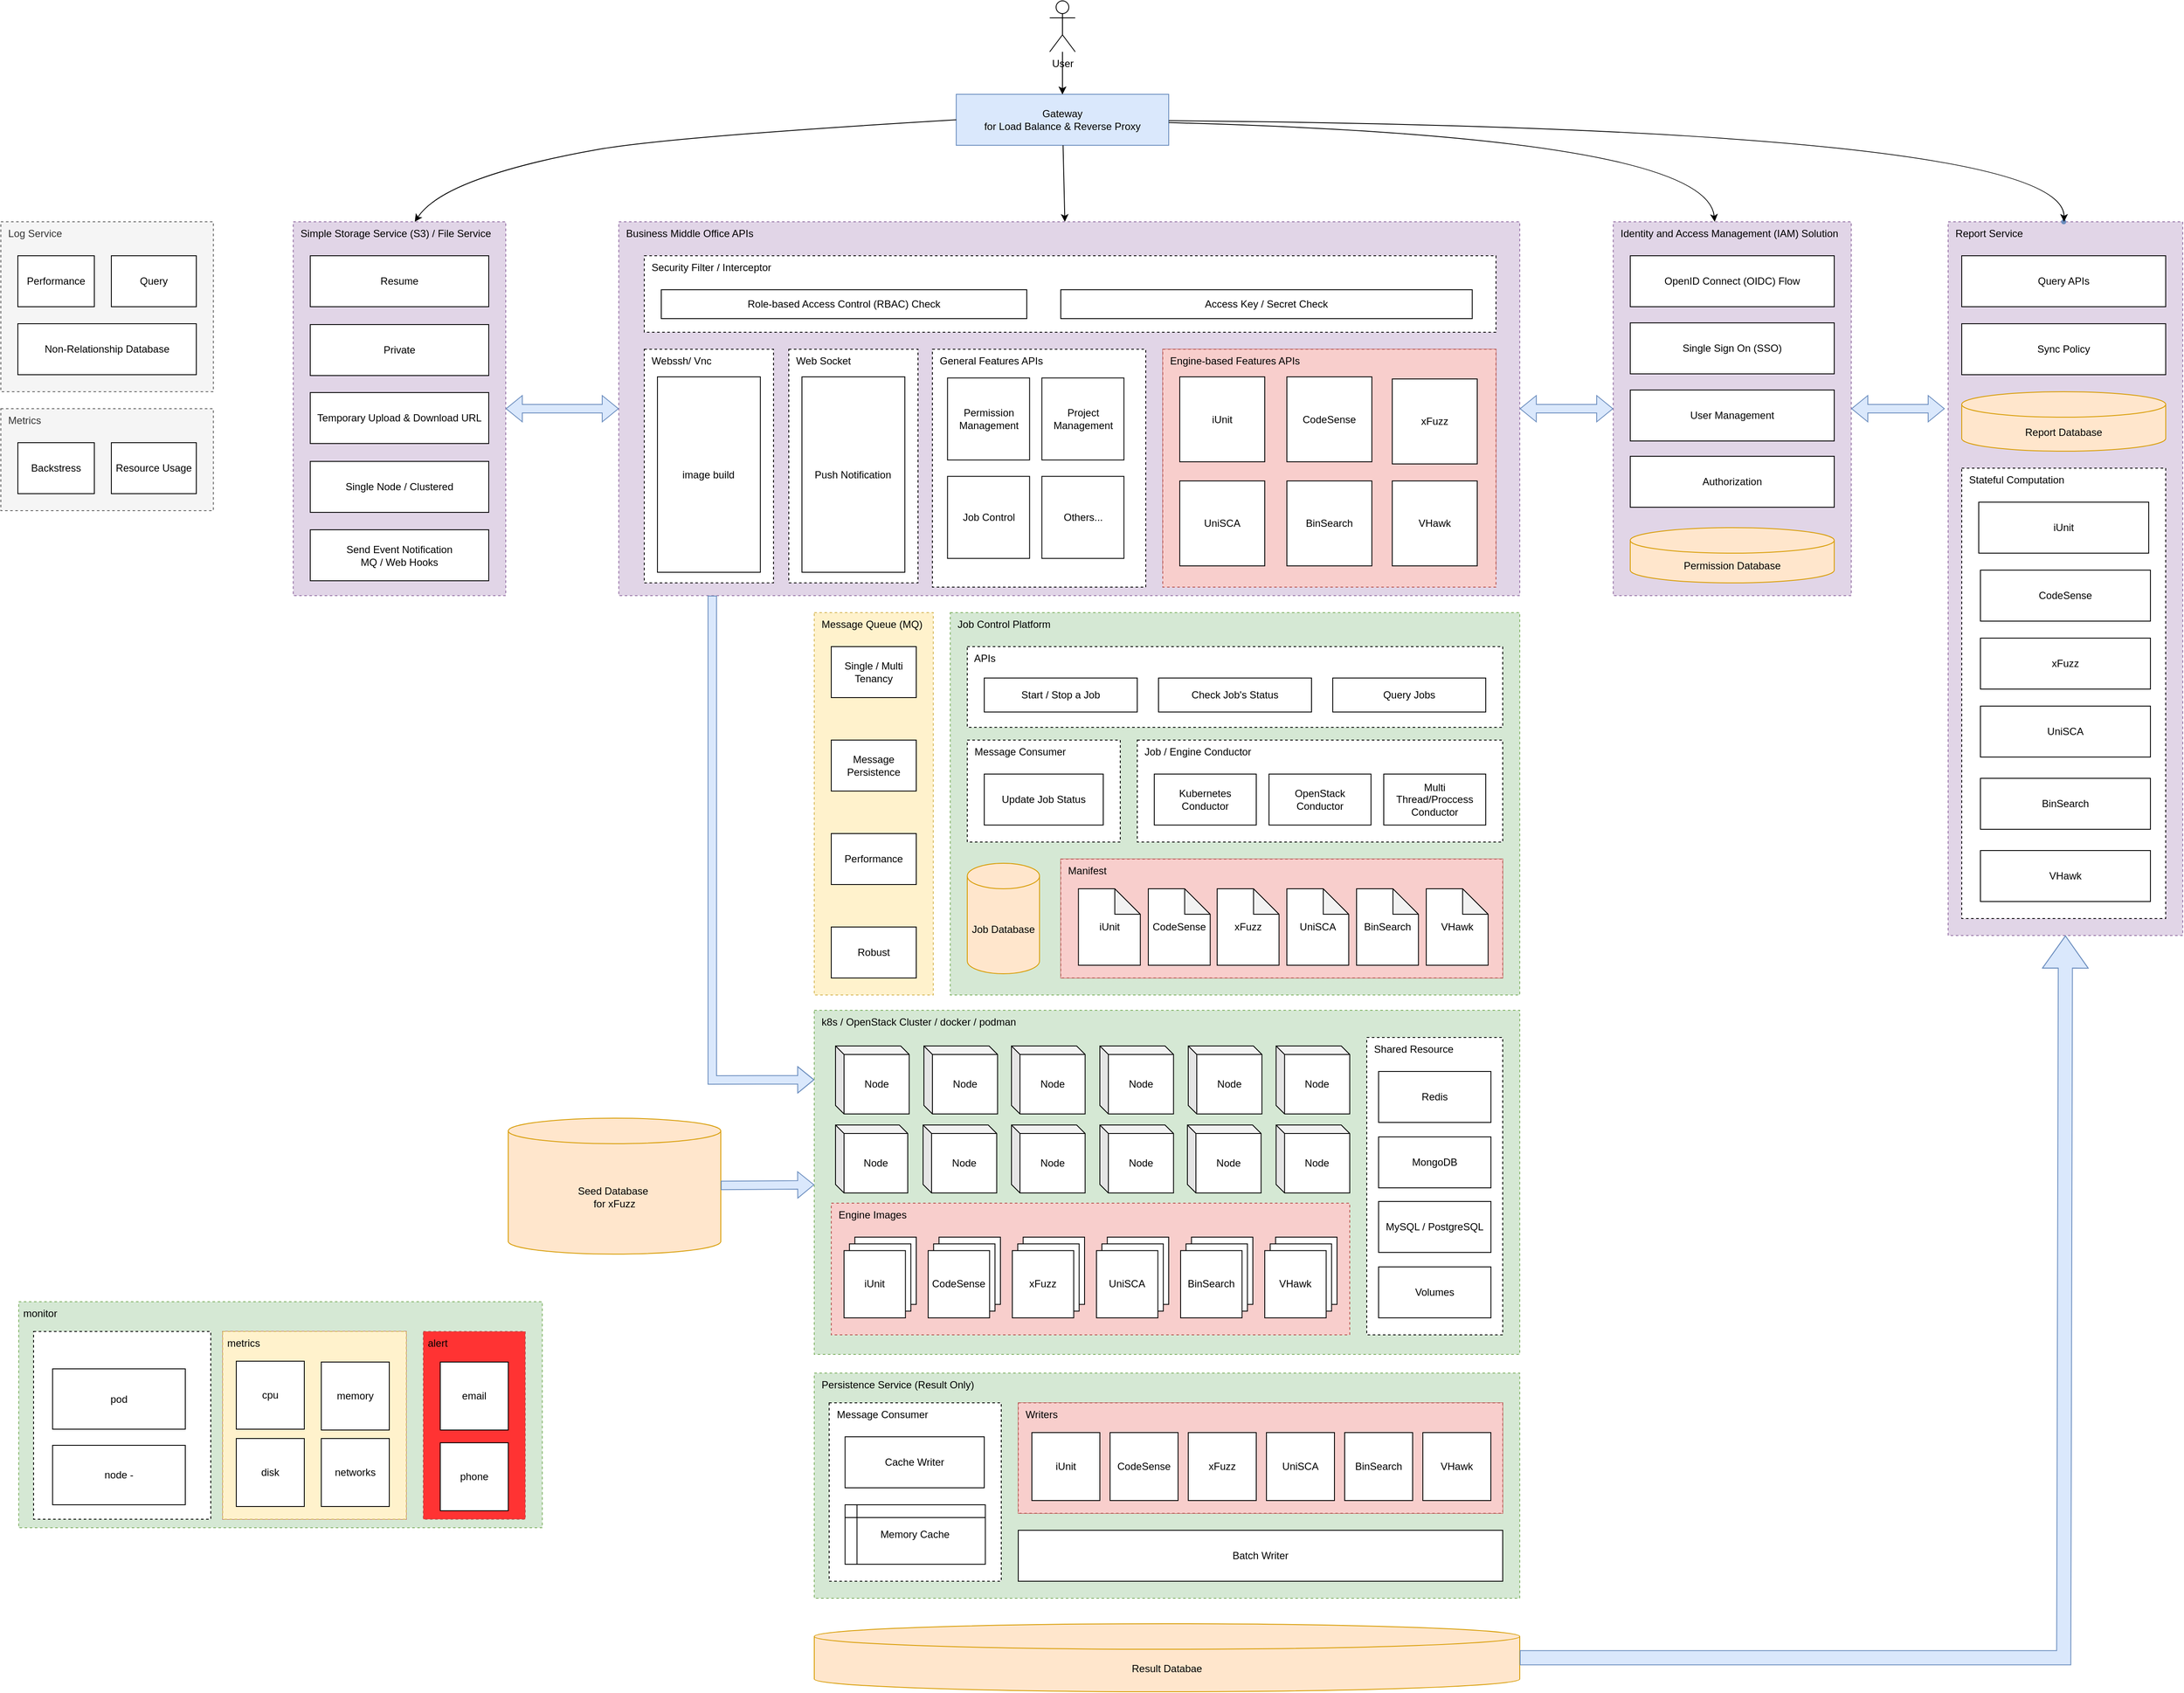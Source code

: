 <mxfile version="24.0.7" type="github" pages="2">
  <diagram id="Ht1M8jgEwFfnCIfOTk4-" name="Page-1">
    <mxGraphModel dx="2617" dy="739" grid="1" gridSize="10" guides="1" tooltips="1" connect="1" arrows="1" fold="1" page="1" pageScale="1" pageWidth="1169" pageHeight="827" math="0" shadow="0">
      <root>
        <mxCell id="0" />
        <mxCell id="1" parent="0" />
        <mxCell id="0m0X-iZihOeNHKx5334O-11" value="Gateway&lt;div&gt;for Load Balance &amp;amp; Reverse Proxy&lt;/div&gt;" style="rounded=0;whiteSpace=wrap;html=1;fillColor=#dae8fc;strokeColor=#6c8ebf;" parent="1" vertex="1">
          <mxGeometry x="287" y="150" width="250" height="60" as="geometry" />
        </mxCell>
        <mxCell id="__bCf2hmJRZ9R6_mvaRu-3" value="&amp;nbsp; Job Control Platform" style="rounded=0;whiteSpace=wrap;html=1;align=left;verticalAlign=top;dashed=1;fillColor=#d5e8d4;strokeColor=#82b366;" parent="1" vertex="1">
          <mxGeometry x="280" y="760" width="670" height="450" as="geometry" />
        </mxCell>
        <mxCell id="DkRZfobn5QrpX1WbgHmi-2" value="" style="edgeStyle=orthogonalEdgeStyle;rounded=0;orthogonalLoop=1;jettySize=auto;html=1;" parent="1" source="DkRZfobn5QrpX1WbgHmi-1" target="0m0X-iZihOeNHKx5334O-11" edge="1">
          <mxGeometry relative="1" as="geometry" />
        </mxCell>
        <mxCell id="DkRZfobn5QrpX1WbgHmi-39" value="" style="edgeStyle=orthogonalEdgeStyle;rounded=0;orthogonalLoop=1;jettySize=auto;html=1;" parent="1" source="DkRZfobn5QrpX1WbgHmi-1" target="0m0X-iZihOeNHKx5334O-11" edge="1">
          <mxGeometry relative="1" as="geometry" />
        </mxCell>
        <mxCell id="DkRZfobn5QrpX1WbgHmi-1" value="User" style="shape=umlActor;verticalLabelPosition=bottom;verticalAlign=top;html=1;outlineConnect=0;" parent="1" vertex="1">
          <mxGeometry x="397" y="40" width="30" height="60" as="geometry" />
        </mxCell>
        <mxCell id="DkRZfobn5QrpX1WbgHmi-40" value="&amp;nbsp; Message Queue (MQ)" style="rounded=0;whiteSpace=wrap;html=1;align=left;verticalAlign=top;dashed=1;fillColor=#fff2cc;strokeColor=#d6b656;" parent="1" vertex="1">
          <mxGeometry x="120" y="760" width="140" height="450" as="geometry" />
        </mxCell>
        <mxCell id="DkRZfobn5QrpX1WbgHmi-48" value="" style="group" parent="1" vertex="1" connectable="0">
          <mxGeometry x="300" y="800" width="630" height="95" as="geometry" />
        </mxCell>
        <mxCell id="DkRZfobn5QrpX1WbgHmi-50" value="" style="group" parent="DkRZfobn5QrpX1WbgHmi-48" vertex="1" connectable="0">
          <mxGeometry width="630" height="95" as="geometry" />
        </mxCell>
        <mxCell id="DkRZfobn5QrpX1WbgHmi-43" value="&amp;nbsp; APIs" style="rounded=0;whiteSpace=wrap;html=1;align=left;verticalAlign=top;dashed=1;" parent="DkRZfobn5QrpX1WbgHmi-50" vertex="1">
          <mxGeometry width="630" height="95" as="geometry" />
        </mxCell>
        <mxCell id="DkRZfobn5QrpX1WbgHmi-44" value="Start / Stop a Job" style="rounded=0;whiteSpace=wrap;html=1;" parent="DkRZfobn5QrpX1WbgHmi-50" vertex="1">
          <mxGeometry x="20" y="36.944" width="180" height="40" as="geometry" />
        </mxCell>
        <mxCell id="DkRZfobn5QrpX1WbgHmi-49" value="Check Job&#39;s Status" style="rounded=0;whiteSpace=wrap;html=1;" parent="DkRZfobn5QrpX1WbgHmi-50" vertex="1">
          <mxGeometry x="225" y="36.944" width="180" height="40" as="geometry" />
        </mxCell>
        <mxCell id="DkRZfobn5QrpX1WbgHmi-51" value="Query Jobs" style="rounded=0;whiteSpace=wrap;html=1;" parent="DkRZfobn5QrpX1WbgHmi-50" vertex="1">
          <mxGeometry x="430" y="36.944" width="180" height="40" as="geometry" />
        </mxCell>
        <mxCell id="DkRZfobn5QrpX1WbgHmi-52" value="&amp;nbsp; Message Consumer" style="rounded=0;whiteSpace=wrap;html=1;dashed=1;align=left;verticalAlign=top;" parent="1" vertex="1">
          <mxGeometry x="300" y="910" width="180" height="120" as="geometry" />
        </mxCell>
        <mxCell id="DkRZfobn5QrpX1WbgHmi-53" value="&amp;nbsp; Job / Engine Conductor" style="rounded=0;whiteSpace=wrap;html=1;dashed=1;align=left;verticalAlign=top;" parent="1" vertex="1">
          <mxGeometry x="500" y="910" width="430" height="120" as="geometry" />
        </mxCell>
        <mxCell id="DkRZfobn5QrpX1WbgHmi-54" value="Kubernetes&lt;div&gt;Conductor&lt;/div&gt;" style="rounded=0;whiteSpace=wrap;html=1;" parent="1" vertex="1">
          <mxGeometry x="520" y="950" width="120" height="60" as="geometry" />
        </mxCell>
        <mxCell id="DkRZfobn5QrpX1WbgHmi-55" value="OpenStack&lt;div&gt;Conductor&lt;/div&gt;" style="rounded=0;whiteSpace=wrap;html=1;" parent="1" vertex="1">
          <mxGeometry x="655" y="950" width="120" height="60" as="geometry" />
        </mxCell>
        <mxCell id="DkRZfobn5QrpX1WbgHmi-56" value="Multi Thread/Proccess Conductor" style="rounded=0;whiteSpace=wrap;html=1;" parent="1" vertex="1">
          <mxGeometry x="790" y="950" width="120" height="60" as="geometry" />
        </mxCell>
        <mxCell id="DkRZfobn5QrpX1WbgHmi-57" value="Update Job Status" style="rounded=0;whiteSpace=wrap;html=1;" parent="1" vertex="1">
          <mxGeometry x="320" y="950" width="140" height="60" as="geometry" />
        </mxCell>
        <mxCell id="DkRZfobn5QrpX1WbgHmi-58" value="Job Database" style="shape=cylinder3;whiteSpace=wrap;html=1;boundedLbl=1;backgroundOutline=1;size=15;fillColor=#ffe6cc;strokeColor=#d79b00;" parent="1" vertex="1">
          <mxGeometry x="300" y="1055" width="85" height="130" as="geometry" />
        </mxCell>
        <mxCell id="DkRZfobn5QrpX1WbgHmi-59" value="Single / Multi Tenancy" style="rounded=0;whiteSpace=wrap;html=1;" parent="1" vertex="1">
          <mxGeometry x="140" y="800" width="100" height="60" as="geometry" />
        </mxCell>
        <mxCell id="DkRZfobn5QrpX1WbgHmi-60" value="Message Persistence" style="rounded=0;whiteSpace=wrap;html=1;" parent="1" vertex="1">
          <mxGeometry x="140" y="910" width="100" height="60" as="geometry" />
        </mxCell>
        <mxCell id="DkRZfobn5QrpX1WbgHmi-61" value="Performance" style="rounded=0;whiteSpace=wrap;html=1;" parent="1" vertex="1">
          <mxGeometry x="140" y="1020" width="100" height="60" as="geometry" />
        </mxCell>
        <mxCell id="DkRZfobn5QrpX1WbgHmi-62" value="Robust" style="rounded=0;whiteSpace=wrap;html=1;" parent="1" vertex="1">
          <mxGeometry x="140" y="1130" width="100" height="60" as="geometry" />
        </mxCell>
        <mxCell id="DkRZfobn5QrpX1WbgHmi-70" value="" style="group;fillColor=#f8cecc;strokeColor=#b85450;container=0;" parent="1" vertex="1" connectable="0">
          <mxGeometry x="410" y="1050" width="520" height="140" as="geometry" />
        </mxCell>
        <mxCell id="DkRZfobn5QrpX1WbgHmi-63" value="&amp;nbsp; k8s / OpenStack Cluster / docker / podman" style="rounded=0;whiteSpace=wrap;html=1;dashed=1;align=left;verticalAlign=top;fillColor=#d5e8d4;strokeColor=#82b366;" parent="1" vertex="1">
          <mxGeometry x="120" y="1228" width="830" height="405" as="geometry" />
        </mxCell>
        <mxCell id="DkRZfobn5QrpX1WbgHmi-83" value="" style="group" parent="1" vertex="1" connectable="0">
          <mxGeometry x="770" y="1260" width="160" height="350" as="geometry" />
        </mxCell>
        <mxCell id="DkRZfobn5QrpX1WbgHmi-76" value="&amp;nbsp; Shared Resource" style="rounded=0;whiteSpace=wrap;html=1;dashed=1;align=left;verticalAlign=top;" parent="DkRZfobn5QrpX1WbgHmi-83" vertex="1">
          <mxGeometry width="160" height="350" as="geometry" />
        </mxCell>
        <mxCell id="DkRZfobn5QrpX1WbgHmi-77" value="Redis" style="rounded=0;whiteSpace=wrap;html=1;" parent="DkRZfobn5QrpX1WbgHmi-83" vertex="1">
          <mxGeometry x="13.913" y="40" width="132.174" height="60.0" as="geometry" />
        </mxCell>
        <mxCell id="DkRZfobn5QrpX1WbgHmi-78" value="MongoDB" style="rounded=0;whiteSpace=wrap;html=1;" parent="DkRZfobn5QrpX1WbgHmi-83" vertex="1">
          <mxGeometry x="13.913" y="117" width="132.174" height="60.0" as="geometry" />
        </mxCell>
        <mxCell id="DkRZfobn5QrpX1WbgHmi-79" value="MySQL / PostgreSQL" style="rounded=0;whiteSpace=wrap;html=1;" parent="DkRZfobn5QrpX1WbgHmi-83" vertex="1">
          <mxGeometry x="13.913" y="193" width="132.174" height="60.0" as="geometry" />
        </mxCell>
        <mxCell id="DkRZfobn5QrpX1WbgHmi-81" value="Volumes" style="rounded=0;whiteSpace=wrap;html=1;" parent="DkRZfobn5QrpX1WbgHmi-83" vertex="1">
          <mxGeometry x="13.913" y="270" width="132.174" height="60.0" as="geometry" />
        </mxCell>
        <mxCell id="DkRZfobn5QrpX1WbgHmi-85" value="&amp;nbsp; Engine Images" style="rounded=0;whiteSpace=wrap;html=1;align=left;verticalAlign=top;dashed=1;fillColor=#f8cecc;strokeColor=#b85450;" parent="1" vertex="1">
          <mxGeometry x="140" y="1455" width="610" height="155" as="geometry" />
        </mxCell>
        <mxCell id="DkRZfobn5QrpX1WbgHmi-90" value="" style="group" parent="1" vertex="1" connectable="0">
          <mxGeometry x="155" y="1495" width="85" height="95" as="geometry" />
        </mxCell>
        <mxCell id="DkRZfobn5QrpX1WbgHmi-86" value="iUnit CLIs" style="rounded=0;whiteSpace=wrap;html=1;" parent="DkRZfobn5QrpX1WbgHmi-90" vertex="1">
          <mxGeometry x="12.75" width="72.25" height="79.167" as="geometry" />
        </mxCell>
        <mxCell id="DkRZfobn5QrpX1WbgHmi-87" value="iUnit CLIs" style="rounded=0;whiteSpace=wrap;html=1;" parent="DkRZfobn5QrpX1WbgHmi-90" vertex="1">
          <mxGeometry x="6.375" y="7.917" width="72.25" height="79.167" as="geometry" />
        </mxCell>
        <mxCell id="DkRZfobn5QrpX1WbgHmi-89" value="iUnit" style="rounded=0;whiteSpace=wrap;html=1;" parent="DkRZfobn5QrpX1WbgHmi-90" vertex="1">
          <mxGeometry y="15.833" width="72.25" height="79.167" as="geometry" />
        </mxCell>
        <mxCell id="DkRZfobn5QrpX1WbgHmi-91" value="" style="group" parent="1" vertex="1" connectable="0">
          <mxGeometry x="650" y="1495" width="85" height="95" as="geometry" />
        </mxCell>
        <mxCell id="DkRZfobn5QrpX1WbgHmi-92" value="iUnit CLIs" style="rounded=0;whiteSpace=wrap;html=1;" parent="DkRZfobn5QrpX1WbgHmi-91" vertex="1">
          <mxGeometry x="12.75" width="72.25" height="79.167" as="geometry" />
        </mxCell>
        <mxCell id="DkRZfobn5QrpX1WbgHmi-93" value="iUnit CLIs" style="rounded=0;whiteSpace=wrap;html=1;" parent="DkRZfobn5QrpX1WbgHmi-91" vertex="1">
          <mxGeometry x="6.375" y="7.917" width="72.25" height="79.167" as="geometry" />
        </mxCell>
        <mxCell id="DkRZfobn5QrpX1WbgHmi-94" value="VHawk" style="rounded=0;whiteSpace=wrap;html=1;" parent="DkRZfobn5QrpX1WbgHmi-91" vertex="1">
          <mxGeometry y="15.833" width="72.25" height="79.167" as="geometry" />
        </mxCell>
        <mxCell id="DkRZfobn5QrpX1WbgHmi-95" value="" style="group" parent="1" vertex="1" connectable="0">
          <mxGeometry x="254" y="1495" width="85" height="95" as="geometry" />
        </mxCell>
        <mxCell id="DkRZfobn5QrpX1WbgHmi-96" value="iUnit CLIs" style="rounded=0;whiteSpace=wrap;html=1;" parent="DkRZfobn5QrpX1WbgHmi-95" vertex="1">
          <mxGeometry x="12.75" width="72.25" height="79.167" as="geometry" />
        </mxCell>
        <mxCell id="DkRZfobn5QrpX1WbgHmi-97" value="iUnit CLIs" style="rounded=0;whiteSpace=wrap;html=1;" parent="DkRZfobn5QrpX1WbgHmi-95" vertex="1">
          <mxGeometry x="6.375" y="7.917" width="72.25" height="79.167" as="geometry" />
        </mxCell>
        <mxCell id="DkRZfobn5QrpX1WbgHmi-98" value="CodeSense" style="rounded=0;whiteSpace=wrap;html=1;" parent="DkRZfobn5QrpX1WbgHmi-95" vertex="1">
          <mxGeometry y="15.833" width="72.25" height="79.167" as="geometry" />
        </mxCell>
        <mxCell id="DkRZfobn5QrpX1WbgHmi-99" value="" style="group" parent="1" vertex="1" connectable="0">
          <mxGeometry x="353" y="1495" width="85" height="95" as="geometry" />
        </mxCell>
        <mxCell id="DkRZfobn5QrpX1WbgHmi-100" value="iUnit CLIs" style="rounded=0;whiteSpace=wrap;html=1;" parent="DkRZfobn5QrpX1WbgHmi-99" vertex="1">
          <mxGeometry x="12.75" width="72.25" height="79.167" as="geometry" />
        </mxCell>
        <mxCell id="DkRZfobn5QrpX1WbgHmi-101" value="iUnit CLIs" style="rounded=0;whiteSpace=wrap;html=1;" parent="DkRZfobn5QrpX1WbgHmi-99" vertex="1">
          <mxGeometry x="6.375" y="7.917" width="72.25" height="79.167" as="geometry" />
        </mxCell>
        <mxCell id="DkRZfobn5QrpX1WbgHmi-102" value="xFuzz" style="rounded=0;whiteSpace=wrap;html=1;" parent="DkRZfobn5QrpX1WbgHmi-99" vertex="1">
          <mxGeometry y="15.833" width="72.25" height="79.167" as="geometry" />
        </mxCell>
        <mxCell id="DkRZfobn5QrpX1WbgHmi-103" value="" style="group" parent="1" vertex="1" connectable="0">
          <mxGeometry x="452" y="1495" width="85" height="95" as="geometry" />
        </mxCell>
        <mxCell id="DkRZfobn5QrpX1WbgHmi-104" value="iUnit CLIs" style="rounded=0;whiteSpace=wrap;html=1;" parent="DkRZfobn5QrpX1WbgHmi-103" vertex="1">
          <mxGeometry x="12.75" width="72.25" height="79.167" as="geometry" />
        </mxCell>
        <mxCell id="DkRZfobn5QrpX1WbgHmi-105" value="iUnit CLIs" style="rounded=0;whiteSpace=wrap;html=1;" parent="DkRZfobn5QrpX1WbgHmi-103" vertex="1">
          <mxGeometry x="6.375" y="7.917" width="72.25" height="79.167" as="geometry" />
        </mxCell>
        <mxCell id="DkRZfobn5QrpX1WbgHmi-106" value="UniSCA" style="rounded=0;whiteSpace=wrap;html=1;" parent="DkRZfobn5QrpX1WbgHmi-103" vertex="1">
          <mxGeometry y="15.833" width="72.25" height="79.167" as="geometry" />
        </mxCell>
        <mxCell id="DkRZfobn5QrpX1WbgHmi-107" value="" style="group" parent="1" vertex="1" connectable="0">
          <mxGeometry x="551" y="1495" width="85" height="95" as="geometry" />
        </mxCell>
        <mxCell id="DkRZfobn5QrpX1WbgHmi-108" value="iUnit CLIs" style="rounded=0;whiteSpace=wrap;html=1;" parent="DkRZfobn5QrpX1WbgHmi-107" vertex="1">
          <mxGeometry x="12.75" width="72.25" height="79.167" as="geometry" />
        </mxCell>
        <mxCell id="DkRZfobn5QrpX1WbgHmi-109" value="iUnit CLIs" style="rounded=0;whiteSpace=wrap;html=1;" parent="DkRZfobn5QrpX1WbgHmi-107" vertex="1">
          <mxGeometry x="6.375" y="7.917" width="72.25" height="79.167" as="geometry" />
        </mxCell>
        <mxCell id="DkRZfobn5QrpX1WbgHmi-110" value="BinSearch" style="rounded=0;whiteSpace=wrap;html=1;" parent="DkRZfobn5QrpX1WbgHmi-107" vertex="1">
          <mxGeometry y="15.833" width="72.25" height="79.167" as="geometry" />
        </mxCell>
        <mxCell id="DkRZfobn5QrpX1WbgHmi-111" value="Node" style="shape=cube;whiteSpace=wrap;html=1;boundedLbl=1;backgroundOutline=1;darkOpacity=0.05;darkOpacity2=0.1;size=10;" parent="1" vertex="1">
          <mxGeometry x="145" y="1270" width="86.67" height="80" as="geometry" />
        </mxCell>
        <mxCell id="DkRZfobn5QrpX1WbgHmi-122" value="Node" style="shape=cube;whiteSpace=wrap;html=1;boundedLbl=1;backgroundOutline=1;darkOpacity=0.05;darkOpacity2=0.1;size=10;" parent="1" vertex="1">
          <mxGeometry x="145" y="1363" width="85" height="80" as="geometry" />
        </mxCell>
        <mxCell id="DkRZfobn5QrpX1WbgHmi-123" value="Node" style="shape=cube;whiteSpace=wrap;html=1;boundedLbl=1;backgroundOutline=1;darkOpacity=0.05;darkOpacity2=0.1;size=10;" parent="1" vertex="1">
          <mxGeometry x="249" y="1270" width="86.67" height="80" as="geometry" />
        </mxCell>
        <mxCell id="DkRZfobn5QrpX1WbgHmi-124" value="Node" style="shape=cube;whiteSpace=wrap;html=1;boundedLbl=1;backgroundOutline=1;darkOpacity=0.05;darkOpacity2=0.1;size=10;" parent="1" vertex="1">
          <mxGeometry x="352" y="1270" width="86.67" height="80" as="geometry" />
        </mxCell>
        <mxCell id="DkRZfobn5QrpX1WbgHmi-125" value="Node" style="shape=cube;whiteSpace=wrap;html=1;boundedLbl=1;backgroundOutline=1;darkOpacity=0.05;darkOpacity2=0.1;size=10;" parent="1" vertex="1">
          <mxGeometry x="456" y="1270" width="86.67" height="80" as="geometry" />
        </mxCell>
        <mxCell id="DkRZfobn5QrpX1WbgHmi-126" value="Node" style="shape=cube;whiteSpace=wrap;html=1;boundedLbl=1;backgroundOutline=1;darkOpacity=0.05;darkOpacity2=0.1;size=10;" parent="1" vertex="1">
          <mxGeometry x="560" y="1270" width="86.67" height="80" as="geometry" />
        </mxCell>
        <mxCell id="DkRZfobn5QrpX1WbgHmi-127" value="Node" style="shape=cube;whiteSpace=wrap;html=1;boundedLbl=1;backgroundOutline=1;darkOpacity=0.05;darkOpacity2=0.1;size=10;" parent="1" vertex="1">
          <mxGeometry x="663.33" y="1270" width="86.67" height="80" as="geometry" />
        </mxCell>
        <mxCell id="DkRZfobn5QrpX1WbgHmi-128" value="Node" style="shape=cube;whiteSpace=wrap;html=1;boundedLbl=1;backgroundOutline=1;darkOpacity=0.05;darkOpacity2=0.1;size=10;" parent="1" vertex="1">
          <mxGeometry x="248" y="1363" width="86.67" height="80" as="geometry" />
        </mxCell>
        <mxCell id="DkRZfobn5QrpX1WbgHmi-129" value="Node" style="shape=cube;whiteSpace=wrap;html=1;boundedLbl=1;backgroundOutline=1;darkOpacity=0.05;darkOpacity2=0.1;size=10;" parent="1" vertex="1">
          <mxGeometry x="352" y="1363" width="86.67" height="80" as="geometry" />
        </mxCell>
        <mxCell id="DkRZfobn5QrpX1WbgHmi-130" value="Node" style="shape=cube;whiteSpace=wrap;html=1;boundedLbl=1;backgroundOutline=1;darkOpacity=0.05;darkOpacity2=0.1;size=10;" parent="1" vertex="1">
          <mxGeometry x="456" y="1363" width="86.67" height="80" as="geometry" />
        </mxCell>
        <mxCell id="DkRZfobn5QrpX1WbgHmi-131" value="Node" style="shape=cube;whiteSpace=wrap;html=1;boundedLbl=1;backgroundOutline=1;darkOpacity=0.05;darkOpacity2=0.1;size=10;" parent="1" vertex="1">
          <mxGeometry x="559" y="1363" width="86.67" height="80" as="geometry" />
        </mxCell>
        <mxCell id="DkRZfobn5QrpX1WbgHmi-132" value="Node" style="shape=cube;whiteSpace=wrap;html=1;boundedLbl=1;backgroundOutline=1;darkOpacity=0.05;darkOpacity2=0.1;size=10;" parent="1" vertex="1">
          <mxGeometry x="663.33" y="1363" width="86.67" height="80" as="geometry" />
        </mxCell>
        <mxCell id="DkRZfobn5QrpX1WbgHmi-133" value="&amp;nbsp; Persistence Service (Result Only)" style="rounded=0;whiteSpace=wrap;html=1;dashed=1;align=left;verticalAlign=top;fillColor=#d5e8d4;strokeColor=#82b366;" parent="1" vertex="1">
          <mxGeometry x="120" y="1655" width="830" height="265" as="geometry" />
        </mxCell>
        <mxCell id="DkRZfobn5QrpX1WbgHmi-147" value="" style="group;fillColor=#f8cecc;strokeColor=#b85450;container=0;" parent="1" vertex="1" connectable="0">
          <mxGeometry x="360" y="1690" width="570" height="130" as="geometry" />
        </mxCell>
        <mxCell id="DkRZfobn5QrpX1WbgHmi-148" value="&amp;nbsp; Message Consumer" style="rounded=0;whiteSpace=wrap;html=1;align=left;verticalAlign=top;dashed=1;" parent="1" vertex="1">
          <mxGeometry x="137.5" y="1690" width="202.5" height="210" as="geometry" />
        </mxCell>
        <mxCell id="DkRZfobn5QrpX1WbgHmi-151" value="Memory Cache" style="shape=internalStorage;whiteSpace=wrap;html=1;backgroundOutline=1;dx=14;dy=15;" parent="1" vertex="1">
          <mxGeometry x="156.25" y="1810" width="165" height="70" as="geometry" />
        </mxCell>
        <mxCell id="DkRZfobn5QrpX1WbgHmi-152" value="Cache Writer" style="rounded=0;whiteSpace=wrap;html=1;" parent="1" vertex="1">
          <mxGeometry x="156.25" y="1730" width="163.75" height="60" as="geometry" />
        </mxCell>
        <mxCell id="DkRZfobn5QrpX1WbgHmi-153" value="Batch Writer" style="rounded=0;whiteSpace=wrap;html=1;" parent="1" vertex="1">
          <mxGeometry x="360" y="1840" width="570" height="60" as="geometry" />
        </mxCell>
        <mxCell id="DkRZfobn5QrpX1WbgHmi-154" value="Result Databae" style="shape=cylinder3;whiteSpace=wrap;html=1;boundedLbl=1;backgroundOutline=1;size=15;fillColor=#ffe6cc;strokeColor=#d79b00;" parent="1" vertex="1">
          <mxGeometry x="120" y="1950" width="830" height="80" as="geometry" />
        </mxCell>
        <mxCell id="DkRZfobn5QrpX1WbgHmi-163" value="Seed Database&amp;nbsp;&lt;div&gt;for xFuzz&lt;/div&gt;" style="shape=cylinder3;whiteSpace=wrap;html=1;boundedLbl=1;backgroundOutline=1;size=15;fillColor=#ffe6cc;strokeColor=#d79b00;" parent="1" vertex="1">
          <mxGeometry x="-240" y="1355" width="250" height="160" as="geometry" />
        </mxCell>
        <mxCell id="DkRZfobn5QrpX1WbgHmi-180" value="" style="endArrow=classic;html=1;rounded=0;" parent="1" source="0m0X-iZihOeNHKx5334O-11" target="0m0X-iZihOeNHKx5334O-2" edge="1">
          <mxGeometry width="50" height="50" relative="1" as="geometry">
            <mxPoint x="280" y="310" as="sourcePoint" />
            <mxPoint x="330" y="260" as="targetPoint" />
          </mxGeometry>
        </mxCell>
        <mxCell id="DkRZfobn5QrpX1WbgHmi-182" value="" style="curved=1;endArrow=classic;html=1;rounded=0;" parent="1" source="0m0X-iZihOeNHKx5334O-11" target="0m0X-iZihOeNHKx5334O-5" edge="1">
          <mxGeometry width="50" height="50" relative="1" as="geometry">
            <mxPoint x="760" y="210" as="sourcePoint" />
            <mxPoint x="810" y="160" as="targetPoint" />
            <Array as="points">
              <mxPoint x="1170" y="200" />
            </Array>
          </mxGeometry>
        </mxCell>
        <mxCell id="DkRZfobn5QrpX1WbgHmi-140" value="&amp;nbsp; Writers" style="rounded=0;whiteSpace=wrap;html=1;dashed=1;align=left;verticalAlign=top;fillColor=#f8cecc;strokeColor=#b85450;" parent="1" vertex="1">
          <mxGeometry x="360" y="1690" width="570" height="130" as="geometry" />
        </mxCell>
        <mxCell id="DkRZfobn5QrpX1WbgHmi-141" value="iUnit" style="whiteSpace=wrap;html=1;aspect=fixed;" parent="1" vertex="1">
          <mxGeometry x="376" y="1725" width="80" height="80" as="geometry" />
        </mxCell>
        <mxCell id="DkRZfobn5QrpX1WbgHmi-142" value="CodeSense" style="whiteSpace=wrap;html=1;aspect=fixed;" parent="1" vertex="1">
          <mxGeometry x="468" y="1725" width="80" height="80" as="geometry" />
        </mxCell>
        <mxCell id="DkRZfobn5QrpX1WbgHmi-143" value="xFuzz" style="whiteSpace=wrap;html=1;aspect=fixed;" parent="1" vertex="1">
          <mxGeometry x="560" y="1725" width="80" height="80" as="geometry" />
        </mxCell>
        <mxCell id="DkRZfobn5QrpX1WbgHmi-144" value="&lt;div&gt;UniSCA&lt;/div&gt;" style="whiteSpace=wrap;html=1;aspect=fixed;" parent="1" vertex="1">
          <mxGeometry x="652" y="1725" width="80" height="80" as="geometry" />
        </mxCell>
        <mxCell id="DkRZfobn5QrpX1WbgHmi-145" value="&lt;div&gt;BinSearch&lt;/div&gt;" style="whiteSpace=wrap;html=1;aspect=fixed;" parent="1" vertex="1">
          <mxGeometry x="744" y="1725" width="80" height="80" as="geometry" />
        </mxCell>
        <mxCell id="DkRZfobn5QrpX1WbgHmi-146" value="&lt;div&gt;VHawk&lt;/div&gt;" style="whiteSpace=wrap;html=1;aspect=fixed;" parent="1" vertex="1">
          <mxGeometry x="836" y="1725" width="80" height="80" as="geometry" />
        </mxCell>
        <mxCell id="DkRZfobn5QrpX1WbgHmi-68" value="&amp;nbsp; Manifest" style="rounded=0;whiteSpace=wrap;html=1;dashed=1;align=left;verticalAlign=top;fillColor=#f8cecc;strokeColor=#b85450;" parent="1" vertex="1">
          <mxGeometry x="410" y="1050" width="520" height="140" as="geometry" />
        </mxCell>
        <mxCell id="DkRZfobn5QrpX1WbgHmi-69" value="iUnit" style="shape=note;whiteSpace=wrap;html=1;backgroundOutline=1;darkOpacity=0.05;" parent="1" vertex="1">
          <mxGeometry x="430.8" y="1085" width="72.8" height="90" as="geometry" />
        </mxCell>
        <mxCell id="DkRZfobn5QrpX1WbgHmi-71" value="CodeSense" style="shape=note;whiteSpace=wrap;html=1;backgroundOutline=1;darkOpacity=0.05;" parent="1" vertex="1">
          <mxGeometry x="513" y="1085" width="72.8" height="90" as="geometry" />
        </mxCell>
        <mxCell id="DkRZfobn5QrpX1WbgHmi-72" value="xFuzz" style="shape=note;whiteSpace=wrap;html=1;backgroundOutline=1;darkOpacity=0.05;" parent="1" vertex="1">
          <mxGeometry x="594" y="1085" width="72.8" height="90" as="geometry" />
        </mxCell>
        <mxCell id="DkRZfobn5QrpX1WbgHmi-73" value="UniSCA" style="shape=note;whiteSpace=wrap;html=1;backgroundOutline=1;darkOpacity=0.05;" parent="1" vertex="1">
          <mxGeometry x="676" y="1085" width="72.8" height="90" as="geometry" />
        </mxCell>
        <mxCell id="DkRZfobn5QrpX1WbgHmi-74" value="BinSearch" style="shape=note;whiteSpace=wrap;html=1;backgroundOutline=1;darkOpacity=0.05;" parent="1" vertex="1">
          <mxGeometry x="758" y="1085" width="72.8" height="90" as="geometry" />
        </mxCell>
        <mxCell id="DkRZfobn5QrpX1WbgHmi-75" value="VHawk" style="shape=note;whiteSpace=wrap;html=1;backgroundOutline=1;darkOpacity=0.05;" parent="1" vertex="1">
          <mxGeometry x="840" y="1085" width="72.8" height="90" as="geometry" />
        </mxCell>
        <mxCell id="vbGYUhTqyzzgxprXsfQS-1" value="" style="group" parent="1" vertex="1" connectable="0">
          <mxGeometry x="-493" y="300" width="250" height="440" as="geometry" />
        </mxCell>
        <mxCell id="0m0X-iZihOeNHKx5334O-1" value="&lt;div&gt;&amp;nbsp; Simple Storage Service (S3) /&amp;nbsp;&lt;span style=&quot;background-color: initial;&quot;&gt;File Service&lt;/span&gt;&lt;/div&gt;" style="rounded=0;whiteSpace=wrap;html=1;align=left;horizontal=1;verticalAlign=top;dashed=1;fillColor=#e1d5e7;strokeColor=#9673a6;" parent="vbGYUhTqyzzgxprXsfQS-1" vertex="1">
          <mxGeometry width="250" height="440" as="geometry" />
        </mxCell>
        <mxCell id="DkRZfobn5QrpX1WbgHmi-34" value="Resume" style="rounded=0;whiteSpace=wrap;html=1;" parent="vbGYUhTqyzzgxprXsfQS-1" vertex="1">
          <mxGeometry x="20" y="40" width="210" height="60" as="geometry" />
        </mxCell>
        <mxCell id="DkRZfobn5QrpX1WbgHmi-35" value="Send Event Notification&lt;div&gt;MQ / Web Hooks&lt;/div&gt;" style="rounded=0;whiteSpace=wrap;html=1;" parent="vbGYUhTqyzzgxprXsfQS-1" vertex="1">
          <mxGeometry x="20" y="362.5" width="210" height="60" as="geometry" />
        </mxCell>
        <mxCell id="DkRZfobn5QrpX1WbgHmi-36" value="Private" style="rounded=0;whiteSpace=wrap;html=1;" parent="vbGYUhTqyzzgxprXsfQS-1" vertex="1">
          <mxGeometry x="20" y="121" width="210" height="60" as="geometry" />
        </mxCell>
        <mxCell id="DkRZfobn5QrpX1WbgHmi-37" value="Temporary Upload &amp;amp; Download URL" style="rounded=0;whiteSpace=wrap;html=1;" parent="vbGYUhTqyzzgxprXsfQS-1" vertex="1">
          <mxGeometry x="20" y="201" width="210" height="60" as="geometry" />
        </mxCell>
        <mxCell id="DkRZfobn5QrpX1WbgHmi-38" value="Single Node / Clustered" style="rounded=0;whiteSpace=wrap;html=1;" parent="vbGYUhTqyzzgxprXsfQS-1" vertex="1">
          <mxGeometry x="20" y="282" width="210" height="60" as="geometry" />
        </mxCell>
        <mxCell id="vbGYUhTqyzzgxprXsfQS-2" value="" style="group" parent="1" vertex="1" connectable="0">
          <mxGeometry x="-210" y="300" width="1160" height="440" as="geometry" />
        </mxCell>
        <mxCell id="0m0X-iZihOeNHKx5334O-2" value="&amp;nbsp; Business Middle Office APIs&lt;div&gt;&lt;br&gt;&lt;/div&gt;" style="rounded=0;whiteSpace=wrap;html=1;dashed=1;align=left;horizontal=1;verticalAlign=top;fillColor=#e1d5e7;strokeColor=#9673a6;" parent="vbGYUhTqyzzgxprXsfQS-2" vertex="1">
          <mxGeometry x="100" width="1060" height="440" as="geometry" />
        </mxCell>
        <mxCell id="DkRZfobn5QrpX1WbgHmi-10" value="" style="group" parent="vbGYUhTqyzzgxprXsfQS-2" vertex="1" connectable="0">
          <mxGeometry x="360" y="150" width="360" height="280" as="geometry" />
        </mxCell>
        <mxCell id="DkRZfobn5QrpX1WbgHmi-9" value="&amp;nbsp; General Features APIs" style="whiteSpace=wrap;html=1;dashed=1;align=left;verticalAlign=top;" parent="DkRZfobn5QrpX1WbgHmi-10" vertex="1">
          <mxGeometry x="108.979" width="251.018" height="280" as="geometry" />
        </mxCell>
        <mxCell id="DkRZfobn5QrpX1WbgHmi-4" value="Permission&lt;div&gt;Management&lt;/div&gt;" style="whiteSpace=wrap;html=1;aspect=fixed;" parent="DkRZfobn5QrpX1WbgHmi-10" vertex="1">
          <mxGeometry x="126.764" y="33.793" width="96.552" height="96.552" as="geometry" />
        </mxCell>
        <mxCell id="DkRZfobn5QrpX1WbgHmi-5" value="Project&lt;div&gt;Management&lt;/div&gt;" style="whiteSpace=wrap;html=1;aspect=fixed;" parent="DkRZfobn5QrpX1WbgHmi-10" vertex="1">
          <mxGeometry x="237.765" y="33.793" width="96.552" height="96.552" as="geometry" />
        </mxCell>
        <mxCell id="DkRZfobn5QrpX1WbgHmi-6" value="Job Control" style="whiteSpace=wrap;html=1;aspect=fixed;" parent="DkRZfobn5QrpX1WbgHmi-10" vertex="1">
          <mxGeometry x="126.764" y="149.655" width="96.552" height="96.552" as="geometry" />
        </mxCell>
        <mxCell id="DkRZfobn5QrpX1WbgHmi-7" value="Others..." style="whiteSpace=wrap;html=1;aspect=fixed;" parent="DkRZfobn5QrpX1WbgHmi-10" vertex="1">
          <mxGeometry x="237.765" y="149.655" width="96.552" height="96.552" as="geometry" />
        </mxCell>
        <mxCell id="DkRZfobn5QrpX1WbgHmi-13" value="&amp;nbsp; Security Filter / Interceptor" style="rounded=0;whiteSpace=wrap;html=1;dashed=1;align=left;verticalAlign=top;" parent="vbGYUhTqyzzgxprXsfQS-2" vertex="1">
          <mxGeometry x="130" y="40" width="1002.05" height="90" as="geometry" />
        </mxCell>
        <mxCell id="DkRZfobn5QrpX1WbgHmi-14" value="Role-based Access Control (RBAC) Check" style="rounded=0;whiteSpace=wrap;html=1;" parent="vbGYUhTqyzzgxprXsfQS-2" vertex="1">
          <mxGeometry x="150" y="80" width="430" height="34" as="geometry" />
        </mxCell>
        <mxCell id="DkRZfobn5QrpX1WbgHmi-17" value="Access Key / Secret Check" style="rounded=0;whiteSpace=wrap;html=1;" parent="vbGYUhTqyzzgxprXsfQS-2" vertex="1">
          <mxGeometry x="620" y="80" width="484.1" height="34" as="geometry" />
        </mxCell>
        <mxCell id="DkRZfobn5QrpX1WbgHmi-26" value="" style="group;fillColor=#f8cecc;strokeColor=#b85450;container=0;" parent="vbGYUhTqyzzgxprXsfQS-2" vertex="1" connectable="0">
          <mxGeometry x="740" y="150" width="392.05" height="260" as="geometry" />
        </mxCell>
        <mxCell id="DkRZfobn5QrpX1WbgHmi-27" value="&amp;nbsp; Web Socket" style="rounded=0;whiteSpace=wrap;html=1;dashed=1;align=left;verticalAlign=top;" parent="vbGYUhTqyzzgxprXsfQS-2" vertex="1">
          <mxGeometry x="300" y="150" width="152.05" height="275" as="geometry" />
        </mxCell>
        <mxCell id="DkRZfobn5QrpX1WbgHmi-28" value="&lt;div&gt;Push Notification&lt;/div&gt;" style="rounded=0;whiteSpace=wrap;html=1;" parent="vbGYUhTqyzzgxprXsfQS-2" vertex="1">
          <mxGeometry x="315.49" y="182.5" width="121.08" height="230" as="geometry" />
        </mxCell>
        <mxCell id="DkRZfobn5QrpX1WbgHmi-18" value="&amp;nbsp; Engine-based Features APIs" style="rounded=0;whiteSpace=wrap;html=1;dashed=1;align=left;verticalAlign=top;fillColor=#f8cecc;strokeColor=#b85450;" parent="vbGYUhTqyzzgxprXsfQS-2" vertex="1">
          <mxGeometry x="740" y="150" width="392.05" height="280" as="geometry" />
        </mxCell>
        <mxCell id="DkRZfobn5QrpX1WbgHmi-20" value="iUnit" style="whiteSpace=wrap;html=1;aspect=fixed;" parent="vbGYUhTqyzzgxprXsfQS-2" vertex="1">
          <mxGeometry x="759.999" y="182.5" width="100" height="100" as="geometry" />
        </mxCell>
        <mxCell id="DkRZfobn5QrpX1WbgHmi-21" value="CodeSense" style="whiteSpace=wrap;html=1;aspect=fixed;" parent="vbGYUhTqyzzgxprXsfQS-2" vertex="1">
          <mxGeometry x="886.027" y="182.5" width="100" height="100" as="geometry" />
        </mxCell>
        <mxCell id="DkRZfobn5QrpX1WbgHmi-22" value="xFuzz" style="whiteSpace=wrap;html=1;aspect=fixed;" parent="vbGYUhTqyzzgxprXsfQS-2" vertex="1">
          <mxGeometry x="1009.997" y="185" width="100" height="100" as="geometry" />
        </mxCell>
        <mxCell id="DkRZfobn5QrpX1WbgHmi-23" value="UniSCA" style="whiteSpace=wrap;html=1;aspect=fixed;" parent="vbGYUhTqyzzgxprXsfQS-2" vertex="1">
          <mxGeometry x="759.999" y="305" width="100" height="100" as="geometry" />
        </mxCell>
        <mxCell id="DkRZfobn5QrpX1WbgHmi-24" value="BinSearch" style="whiteSpace=wrap;html=1;aspect=fixed;" parent="vbGYUhTqyzzgxprXsfQS-2" vertex="1">
          <mxGeometry x="886.027" y="305" width="100" height="100" as="geometry" />
        </mxCell>
        <mxCell id="DkRZfobn5QrpX1WbgHmi-25" value="VHawk" style="whiteSpace=wrap;html=1;aspect=fixed;" parent="vbGYUhTqyzzgxprXsfQS-2" vertex="1">
          <mxGeometry x="1009.997" y="305" width="100" height="100" as="geometry" />
        </mxCell>
        <mxCell id="UhgoPLUTBIUz1P_zsxKB-1" value="&amp;nbsp; Webssh/ Vnc" style="rounded=0;whiteSpace=wrap;html=1;dashed=1;align=left;verticalAlign=top;" vertex="1" parent="vbGYUhTqyzzgxprXsfQS-2">
          <mxGeometry x="130" y="150" width="152.05" height="275" as="geometry" />
        </mxCell>
        <mxCell id="UhgoPLUTBIUz1P_zsxKB-51" value="&lt;div&gt;image build&lt;/div&gt;" style="rounded=0;whiteSpace=wrap;html=1;" vertex="1" parent="vbGYUhTqyzzgxprXsfQS-2">
          <mxGeometry x="145.49" y="182.5" width="121.08" height="230" as="geometry" />
        </mxCell>
        <mxCell id="vbGYUhTqyzzgxprXsfQS-3" value="" style="group" parent="1" vertex="1" connectable="0">
          <mxGeometry x="1060" y="300" width="280" height="440" as="geometry" />
        </mxCell>
        <mxCell id="0m0X-iZihOeNHKx5334O-5" value="&amp;nbsp; Identity and Access Management (IAM) Solution" style="rounded=0;whiteSpace=wrap;html=1;align=left;verticalAlign=top;dashed=1;fillColor=#e1d5e7;strokeColor=#9673a6;" parent="vbGYUhTqyzzgxprXsfQS-3" vertex="1">
          <mxGeometry width="280" height="440" as="geometry" />
        </mxCell>
        <mxCell id="DkRZfobn5QrpX1WbgHmi-29" value="OpenID Connect (OIDC) Flow" style="rounded=0;whiteSpace=wrap;html=1;" parent="vbGYUhTqyzzgxprXsfQS-3" vertex="1">
          <mxGeometry x="20" y="40" width="240" height="60" as="geometry" />
        </mxCell>
        <mxCell id="DkRZfobn5QrpX1WbgHmi-30" value="Single Sign On (SSO)" style="rounded=0;whiteSpace=wrap;html=1;" parent="vbGYUhTqyzzgxprXsfQS-3" vertex="1">
          <mxGeometry x="20" y="119" width="240" height="60" as="geometry" />
        </mxCell>
        <mxCell id="DkRZfobn5QrpX1WbgHmi-31" value="User Management" style="rounded=0;whiteSpace=wrap;html=1;" parent="vbGYUhTqyzzgxprXsfQS-3" vertex="1">
          <mxGeometry x="20" y="198" width="240" height="60" as="geometry" />
        </mxCell>
        <mxCell id="DkRZfobn5QrpX1WbgHmi-32" value="Authorization" style="rounded=0;whiteSpace=wrap;html=1;" parent="vbGYUhTqyzzgxprXsfQS-3" vertex="1">
          <mxGeometry x="20" y="276" width="240" height="60" as="geometry" />
        </mxCell>
        <mxCell id="DkRZfobn5QrpX1WbgHmi-33" value="Permission Database" style="shape=cylinder3;whiteSpace=wrap;html=1;boundedLbl=1;backgroundOutline=1;size=15;fillColor=#ffe6cc;strokeColor=#d79b00;" parent="vbGYUhTqyzzgxprXsfQS-3" vertex="1">
          <mxGeometry x="20" y="360" width="240" height="65" as="geometry" />
        </mxCell>
        <mxCell id="vbGYUhTqyzzgxprXsfQS-4" value="" style="shape=flexArrow;endArrow=classic;startArrow=classic;html=1;rounded=0;fillColor=#dae8fc;strokeColor=#6c8ebf;" parent="1" source="0m0X-iZihOeNHKx5334O-1" target="0m0X-iZihOeNHKx5334O-2" edge="1">
          <mxGeometry width="100" height="100" relative="1" as="geometry">
            <mxPoint x="-20" y="560" as="sourcePoint" />
            <mxPoint x="80" y="460" as="targetPoint" />
          </mxGeometry>
        </mxCell>
        <mxCell id="vbGYUhTqyzzgxprXsfQS-5" value="" style="group" parent="1" vertex="1" connectable="0">
          <mxGeometry x="-837" y="520" width="250" height="120" as="geometry" />
        </mxCell>
        <mxCell id="DkRZfobn5QrpX1WbgHmi-159" value="&amp;nbsp; Metrics" style="rounded=0;whiteSpace=wrap;html=1;dashed=1;align=left;verticalAlign=top;fillColor=#f5f5f5;strokeColor=#666666;fontColor=#333333;" parent="vbGYUhTqyzzgxprXsfQS-5" vertex="1">
          <mxGeometry width="250" height="120" as="geometry" />
        </mxCell>
        <mxCell id="DkRZfobn5QrpX1WbgHmi-160" value="Backstress" style="rounded=0;whiteSpace=wrap;html=1;" parent="vbGYUhTqyzzgxprXsfQS-5" vertex="1">
          <mxGeometry x="20" y="40" width="90" height="60" as="geometry" />
        </mxCell>
        <mxCell id="DkRZfobn5QrpX1WbgHmi-161" value="Resource Usage" style="rounded=0;whiteSpace=wrap;html=1;" parent="vbGYUhTqyzzgxprXsfQS-5" vertex="1">
          <mxGeometry x="130" y="40" width="100" height="60" as="geometry" />
        </mxCell>
        <mxCell id="vbGYUhTqyzzgxprXsfQS-6" value="" style="group" parent="1" vertex="1" connectable="0">
          <mxGeometry x="-837" y="300" width="250" height="200" as="geometry" />
        </mxCell>
        <mxCell id="DkRZfobn5QrpX1WbgHmi-162" value="&amp;nbsp; Log Service" style="rounded=0;whiteSpace=wrap;html=1;dashed=1;align=left;verticalAlign=top;fillColor=#f5f5f5;fontColor=#333333;strokeColor=#666666;" parent="vbGYUhTqyzzgxprXsfQS-6" vertex="1">
          <mxGeometry width="250" height="200" as="geometry" />
        </mxCell>
        <mxCell id="DkRZfobn5QrpX1WbgHmi-164" value="Performance" style="rounded=0;whiteSpace=wrap;html=1;" parent="vbGYUhTqyzzgxprXsfQS-6" vertex="1">
          <mxGeometry x="20" y="40" width="90" height="60" as="geometry" />
        </mxCell>
        <mxCell id="DkRZfobn5QrpX1WbgHmi-165" value="Query" style="rounded=0;whiteSpace=wrap;html=1;" parent="vbGYUhTqyzzgxprXsfQS-6" vertex="1">
          <mxGeometry x="130" y="40" width="100" height="60" as="geometry" />
        </mxCell>
        <mxCell id="DkRZfobn5QrpX1WbgHmi-172" value="Non-Relationship Database" style="rounded=0;whiteSpace=wrap;html=1;" parent="vbGYUhTqyzzgxprXsfQS-6" vertex="1">
          <mxGeometry x="20" y="120" width="210" height="60" as="geometry" />
        </mxCell>
        <mxCell id="vbGYUhTqyzzgxprXsfQS-7" value="" style="shape=flexArrow;endArrow=classic;startArrow=classic;html=1;rounded=0;fillColor=#dae8fc;strokeColor=#6c8ebf;" parent="1" source="0m0X-iZihOeNHKx5334O-2" target="0m0X-iZihOeNHKx5334O-5" edge="1">
          <mxGeometry width="100" height="100" relative="1" as="geometry">
            <mxPoint x="950" y="520" as="sourcePoint" />
            <mxPoint x="1060" y="520" as="targetPoint" />
          </mxGeometry>
        </mxCell>
        <mxCell id="vbGYUhTqyzzgxprXsfQS-10" value="" style="shape=flexArrow;endArrow=classic;startArrow=classic;html=1;rounded=0;fillColor=#dae8fc;strokeColor=#6c8ebf;" parent="1" source="0m0X-iZihOeNHKx5334O-5" edge="1">
          <mxGeometry width="100" height="100" relative="1" as="geometry">
            <mxPoint x="1340" y="519" as="sourcePoint" />
            <mxPoint x="1450" y="520" as="targetPoint" />
          </mxGeometry>
        </mxCell>
        <mxCell id="DkRZfobn5QrpX1WbgHmi-167" value="&amp;nbsp; Report Service" style="rounded=0;whiteSpace=wrap;html=1;dashed=1;align=left;verticalAlign=top;fillColor=#e1d5e7;strokeColor=#9673a6;" parent="1" vertex="1">
          <mxGeometry x="1454" y="300" width="276" height="840" as="geometry" />
        </mxCell>
        <mxCell id="DkRZfobn5QrpX1WbgHmi-168" value="Report Database" style="shape=cylinder3;whiteSpace=wrap;html=1;boundedLbl=1;backgroundOutline=1;size=15;fillColor=#ffe6cc;strokeColor=#d79b00;" parent="1" vertex="1">
          <mxGeometry x="1470" y="500" width="240" height="70" as="geometry" />
        </mxCell>
        <mxCell id="DkRZfobn5QrpX1WbgHmi-170" value="Query APIs" style="rounded=0;whiteSpace=wrap;html=1;" parent="1" vertex="1">
          <mxGeometry x="1470" y="340" width="240" height="60" as="geometry" />
        </mxCell>
        <mxCell id="DkRZfobn5QrpX1WbgHmi-179" value="Sync Policy" style="rounded=0;whiteSpace=wrap;html=1;" parent="1" vertex="1">
          <mxGeometry x="1470" y="420" width="240" height="60" as="geometry" />
        </mxCell>
        <mxCell id="vbGYUhTqyzzgxprXsfQS-11" value="&amp;nbsp; Stateful Computation" style="rounded=0;whiteSpace=wrap;html=1;dashed=1;align=left;verticalAlign=top;" parent="1" vertex="1">
          <mxGeometry x="1470" y="590" width="240" height="530" as="geometry" />
        </mxCell>
        <mxCell id="vbGYUhTqyzzgxprXsfQS-12" value="" style="shape=waypoint;sketch=0;size=6;pointerEvents=1;points=[];fillColor=#dae8fc;resizable=0;rotatable=0;perimeter=centerPerimeter;snapToPoint=1;strokeColor=#6c8ebf;rounded=0;" parent="1" vertex="1">
          <mxGeometry x="1580" y="290" width="20" height="20" as="geometry" />
        </mxCell>
        <mxCell id="vbGYUhTqyzzgxprXsfQS-14" value="" style="curved=1;endArrow=classic;html=1;rounded=0;" parent="1" source="0m0X-iZihOeNHKx5334O-11" target="DkRZfobn5QrpX1WbgHmi-167" edge="1">
          <mxGeometry width="50" height="50" relative="1" as="geometry">
            <mxPoint x="670" y="208" as="sourcePoint" />
            <mxPoint x="1157" y="310" as="targetPoint" />
            <Array as="points">
              <mxPoint x="1590" y="190" />
            </Array>
          </mxGeometry>
        </mxCell>
        <mxCell id="vbGYUhTqyzzgxprXsfQS-18" value="iUnit" style="rounded=0;whiteSpace=wrap;html=1;" parent="1" vertex="1">
          <mxGeometry x="1490" y="630" width="200" height="60" as="geometry" />
        </mxCell>
        <mxCell id="vbGYUhTqyzzgxprXsfQS-19" value="CodeSense" style="rounded=0;whiteSpace=wrap;html=1;" parent="1" vertex="1">
          <mxGeometry x="1492" y="710" width="200" height="60" as="geometry" />
        </mxCell>
        <mxCell id="vbGYUhTqyzzgxprXsfQS-20" value="xFuzz" style="rounded=0;whiteSpace=wrap;html=1;" parent="1" vertex="1">
          <mxGeometry x="1492" y="790" width="200" height="60" as="geometry" />
        </mxCell>
        <mxCell id="vbGYUhTqyzzgxprXsfQS-21" value="UniSCA" style="rounded=0;whiteSpace=wrap;html=1;" parent="1" vertex="1">
          <mxGeometry x="1492" y="870" width="200" height="60" as="geometry" />
        </mxCell>
        <mxCell id="vbGYUhTqyzzgxprXsfQS-22" value="BinSearch" style="rounded=0;whiteSpace=wrap;html=1;" parent="1" vertex="1">
          <mxGeometry x="1492" y="955" width="200" height="60" as="geometry" />
        </mxCell>
        <mxCell id="vbGYUhTqyzzgxprXsfQS-23" value="VHawk" style="rounded=0;whiteSpace=wrap;html=1;" parent="1" vertex="1">
          <mxGeometry x="1492" y="1040" width="200" height="60" as="geometry" />
        </mxCell>
        <mxCell id="vbGYUhTqyzzgxprXsfQS-30" value="" style="shape=flexArrow;endArrow=classic;html=1;rounded=0;width=16.667;endSize=12.3;endWidth=36.111;fillColor=#dae8fc;strokeColor=#6c8ebf;exitX=1;exitY=0.5;exitDx=0;exitDy=0;exitPerimeter=0;entryX=0.5;entryY=1;entryDx=0;entryDy=0;" parent="1" source="DkRZfobn5QrpX1WbgHmi-154" target="DkRZfobn5QrpX1WbgHmi-167" edge="1">
          <mxGeometry width="50" height="50" relative="1" as="geometry">
            <mxPoint x="980" y="1990" as="sourcePoint" />
            <mxPoint x="1590" y="1160" as="targetPoint" />
            <Array as="points">
              <mxPoint x="1590" y="1990" />
            </Array>
          </mxGeometry>
        </mxCell>
        <mxCell id="vbGYUhTqyzzgxprXsfQS-31" value="" style="shape=flexArrow;endArrow=classic;html=1;rounded=0;fillColor=#dae8fc;strokeColor=#6c8ebf;" parent="1" source="DkRZfobn5QrpX1WbgHmi-163" target="DkRZfobn5QrpX1WbgHmi-63" edge="1">
          <mxGeometry width="50" height="50" relative="1" as="geometry">
            <mxPoint x="-40" y="1620" as="sourcePoint" />
            <mxPoint x="10" y="1570" as="targetPoint" />
          </mxGeometry>
        </mxCell>
        <mxCell id="UhgoPLUTBIUz1P_zsxKB-50" value="" style="curved=1;endArrow=classic;html=1;rounded=0;exitX=0;exitY=0.5;exitDx=0;exitDy=0;entryX=0.572;entryY=0;entryDx=0;entryDy=0;entryPerimeter=0;" edge="1" parent="1" source="0m0X-iZihOeNHKx5334O-11" target="0m0X-iZihOeNHKx5334O-1">
          <mxGeometry width="50" height="50" relative="1" as="geometry">
            <mxPoint x="140" y="140" as="sourcePoint" />
            <mxPoint x="-554" y="294" as="targetPoint" />
            <Array as="points">
              <mxPoint x="-50" y="200" />
              <mxPoint x="-220" y="230" />
              <mxPoint x="-330" y="270" />
            </Array>
          </mxGeometry>
        </mxCell>
        <mxCell id="UhgoPLUTBIUz1P_zsxKB-56" value="" style="shape=flexArrow;endArrow=classic;html=1;rounded=0;fillColor=#dae8fc;strokeColor=#6c8ebf;entryX=0;entryY=0.202;entryDx=0;entryDy=0;entryPerimeter=0;" edge="1" parent="1" target="DkRZfobn5QrpX1WbgHmi-63">
          <mxGeometry width="50" height="50" relative="1" as="geometry">
            <mxPoint y="740" as="sourcePoint" />
            <mxPoint x="130" y="1443" as="targetPoint" />
            <Array as="points">
              <mxPoint y="1310" />
            </Array>
          </mxGeometry>
        </mxCell>
        <mxCell id="UhgoPLUTBIUz1P_zsxKB-58" value="&amp;nbsp;monitor" style="rounded=0;whiteSpace=wrap;html=1;dashed=1;align=left;verticalAlign=top;fillColor=#d5e8d4;strokeColor=#82b366;" vertex="1" parent="1">
          <mxGeometry x="-816" y="1571" width="616" height="266" as="geometry" />
        </mxCell>
        <mxCell id="UhgoPLUTBIUz1P_zsxKB-59" value="" style="group;fillColor=#f8cecc;strokeColor=#b85450;container=0;" vertex="1" connectable="0" parent="1">
          <mxGeometry x="-576" y="1606" width="216" height="221" as="geometry" />
        </mxCell>
        <mxCell id="UhgoPLUTBIUz1P_zsxKB-60" value="" style="rounded=0;whiteSpace=wrap;html=1;align=left;verticalAlign=top;dashed=1;" vertex="1" parent="1">
          <mxGeometry x="-798.5" y="1606" width="208.5" height="221" as="geometry" />
        </mxCell>
        <mxCell id="UhgoPLUTBIUz1P_zsxKB-62" value="pod" style="rounded=0;whiteSpace=wrap;html=1;" vertex="1" parent="1">
          <mxGeometry x="-776.13" y="1650" width="156.13" height="71" as="geometry" />
        </mxCell>
        <mxCell id="UhgoPLUTBIUz1P_zsxKB-64" value="&amp;nbsp;metrics" style="rounded=0;whiteSpace=wrap;html=1;dashed=1;align=left;verticalAlign=top;fillColor=#fff2cc;strokeColor=#d6b656;" vertex="1" parent="1">
          <mxGeometry x="-576" y="1606" width="216" height="221" as="geometry" />
        </mxCell>
        <mxCell id="UhgoPLUTBIUz1P_zsxKB-65" value="cpu" style="whiteSpace=wrap;html=1;aspect=fixed;" vertex="1" parent="1">
          <mxGeometry x="-560" y="1641" width="80" height="80" as="geometry" />
        </mxCell>
        <mxCell id="UhgoPLUTBIUz1P_zsxKB-66" value="disk" style="whiteSpace=wrap;html=1;aspect=fixed;" vertex="1" parent="1">
          <mxGeometry x="-560" y="1732" width="80" height="80" as="geometry" />
        </mxCell>
        <mxCell id="UhgoPLUTBIUz1P_zsxKB-67" value="memory" style="whiteSpace=wrap;html=1;aspect=fixed;" vertex="1" parent="1">
          <mxGeometry x="-460" y="1642" width="80" height="80" as="geometry" />
        </mxCell>
        <mxCell id="UhgoPLUTBIUz1P_zsxKB-68" value="&lt;div&gt;networks&lt;/div&gt;" style="whiteSpace=wrap;html=1;aspect=fixed;" vertex="1" parent="1">
          <mxGeometry x="-460" y="1732" width="80" height="80" as="geometry" />
        </mxCell>
        <mxCell id="UhgoPLUTBIUz1P_zsxKB-71" value="node -" style="rounded=0;whiteSpace=wrap;html=1;" vertex="1" parent="1">
          <mxGeometry x="-776.13" y="1740" width="156.13" height="70" as="geometry" />
        </mxCell>
        <mxCell id="UhgoPLUTBIUz1P_zsxKB-72" value="&amp;nbsp;alert" style="rounded=0;whiteSpace=wrap;html=1;dashed=1;align=left;verticalAlign=top;fillColor=#FF3333;strokeColor=#b85450;" vertex="1" parent="1">
          <mxGeometry x="-340" y="1606" width="120" height="221" as="geometry" />
        </mxCell>
        <mxCell id="UhgoPLUTBIUz1P_zsxKB-73" value="email" style="whiteSpace=wrap;html=1;aspect=fixed;" vertex="1" parent="1">
          <mxGeometry x="-320" y="1642" width="80" height="80" as="geometry" />
        </mxCell>
        <mxCell id="UhgoPLUTBIUz1P_zsxKB-74" value="phone" style="whiteSpace=wrap;html=1;aspect=fixed;" vertex="1" parent="1">
          <mxGeometry x="-320" y="1737" width="80" height="80" as="geometry" />
        </mxCell>
      </root>
    </mxGraphModel>
  </diagram>
  <diagram id="4U7UBLKNQEEmcx1zqnN1" name="第 2 页">
    <mxGraphModel dx="2074" dy="1197" grid="1" gridSize="10" guides="1" tooltips="1" connect="1" arrows="1" fold="1" page="1" pageScale="1" pageWidth="827" pageHeight="1169" math="0" shadow="0">
      <root>
        <mxCell id="0" />
        <mxCell id="1" parent="0" />
      </root>
    </mxGraphModel>
  </diagram>
</mxfile>
